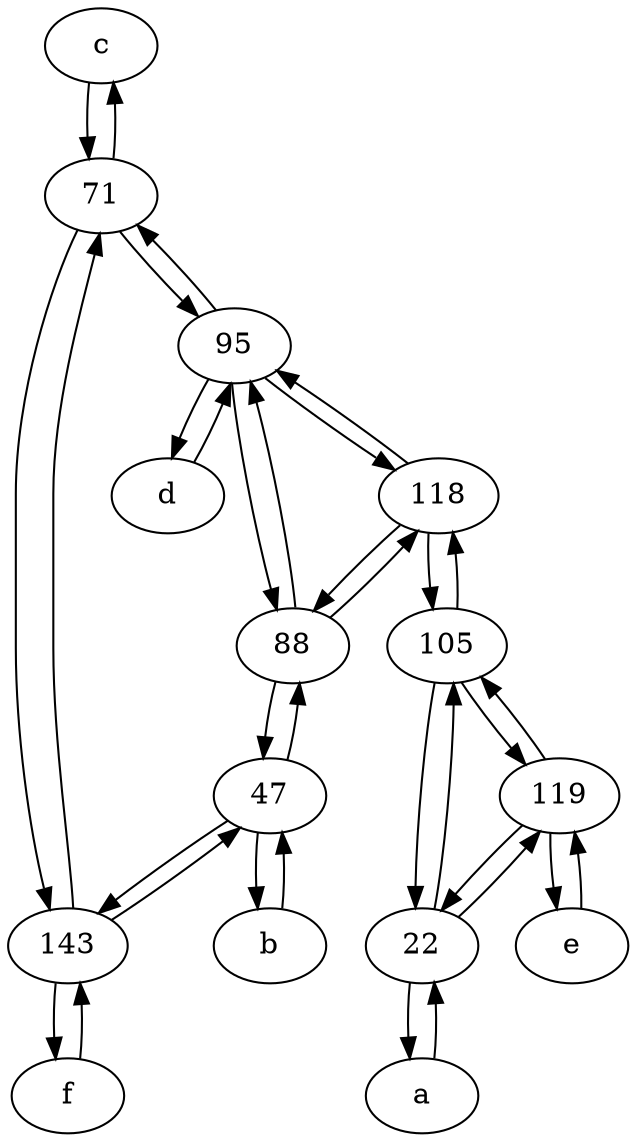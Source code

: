 digraph  {
	c [pos="20,10!"];
	143;
	95;
	119;
	118;
	22;
	a [pos="40,10!"];
	e [pos="30,50!"];
	f [pos="15,45!"];
	d [pos="20,30!"];
	71;
	b [pos="50,20!"];
	105;
	88;
	47;
	119 -> e;
	b -> 47;
	119 -> 22;
	88 -> 47;
	d -> 95;
	95 -> d;
	95 -> 71;
	119 -> 105;
	71 -> c;
	e -> 119;
	a -> 22;
	c -> 71;
	71 -> 95;
	105 -> 22;
	47 -> b;
	143 -> 71;
	88 -> 95;
	118 -> 95;
	22 -> 119;
	105 -> 118;
	95 -> 118;
	95 -> 88;
	143 -> f;
	143 -> 47;
	22 -> 105;
	47 -> 88;
	22 -> a;
	118 -> 88;
	88 -> 118;
	105 -> 119;
	f -> 143;
	71 -> 143;
	47 -> 143;
	118 -> 105;

	}